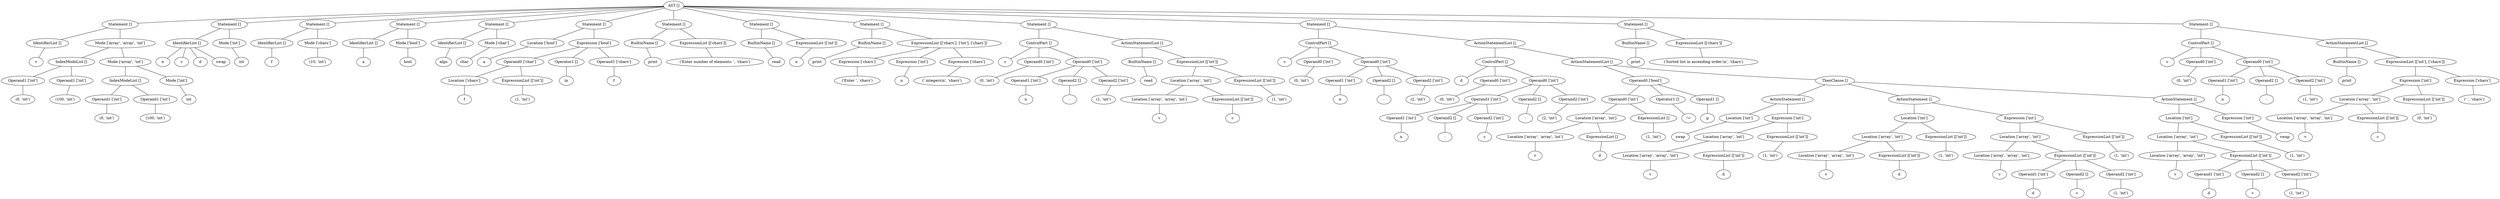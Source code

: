 graph G {
140476271164776 [label="AST []"];
140476266966544 [label="AST []"];
140476271164776 -- 140476266966544;
140476266966544 [label="Statement []"];
140476266966824 [label="Statement []"];
140476266966544 -- 140476266966824;
140476266966824 [label="IdentifierList []"];
12716776301722674682 [label=v];
140476266966824 -- 12716776301722674682;
140476266966432 [label="Statement []"];
140476266966544 -- 140476266966432;
140476266966432 [label="Mode ['array', 'array', 'int']"];
140476272428592 [label="Mode ['array', 'array', 'int']"];
140476266966432 -- 140476272428592;
140476272428592 [label="IndexModeList []"];
140476266966712 [label="IndexModeList []"];
140476272428592 -- 140476266966712;
140476266966712 [label="Operand1 ['int']"];
9901493286727026121 [label="(0, 'int')"];
140476266966712 -- 9901493286727026121;
140476272428368 [label="IndexModeList []"];
140476272428592 -- 140476272428368;
140476272428368 [label="Operand1 ['int']"];
12759710134091690954 [label="(100, 'int')"];
140476272428368 -- 12759710134091690954;
140476272430272 [label="Mode ['array', 'array', 'int']"];
140476266966432 -- 140476272430272;
140476272430272 [label="Mode ['array', 'int']"];
140476272429824 [label="Mode ['array', 'int']"];
140476272430272 -- 140476272429824;
140476272429824 [label="IndexModeList []"];
140476272429208 [label="IndexModeList []"];
140476272429824 -- 140476272429208;
140476272429208 [label="Operand1 ['int']"];
13002869406560879300 [label="(0, 'int')"];
140476272429208 -- 13002869406560879300;
140476272429656 [label="IndexModeList []"];
140476272429824 -- 140476272429656;
140476272429656 [label="Operand1 ['int']"];
12589007132053556574 [label="(100, 'int')"];
140476272429656 -- 12589007132053556574;
140476272429936 [label="Mode ['array', 'int']"];
140476272430272 -- 140476272429936;
140476272429936 [label="Mode ['int']"];
9886855035952605395 [label=int];
140476272429936 -- 9886855035952605395;
140476272428760 [label="AST []"];
140476271164776 -- 140476272428760;
140476272428760 [label="Statement []"];
140476272430216 [label="Statement []"];
140476272428760 -- 140476272430216;
140476272430216 [label="IdentifierList []"];
13255410656972286157 [label=n];
140476272430216 -- 13255410656972286157;
12596010791294832422 [label=c];
140476272430216 -- 12596010791294832422;
9463758470970952251 [label=d];
140476272430216 -- 9463758470970952251;
11873376432264046430 [label=swap];
140476272430216 -- 11873376432264046430;
140476272430720 [label="Statement []"];
140476272428760 -- 140476272430720;
140476272430720 [label="Mode ['int']"];
11813530038189583639 [label=int];
140476272430720 -- 11813530038189583639;
140476272430832 [label="AST []"];
140476271164776 -- 140476272430832;
140476272430832 [label="Statement []"];
140476266966656 [label="Statement []"];
140476272430832 -- 140476266966656;
140476266966656 [label="IdentifierList []"];
12392218696708112268 [label=f];
140476266966656 -- 12392218696708112268;
140476272430496 [label="Statement []"];
140476272430832 -- 140476272430496;
140476272430496 [label="Mode ['chars']"];
12760550887754042508 [label="(10, 'int')"];
140476272430496 -- 12760550887754042508;
140476271639576 [label="AST []"];
140476271164776 -- 140476271639576;
140476271639576 [label="Statement []"];
140476272430608 [label="Statement []"];
140476271639576 -- 140476272430608;
140476272430608 [label="IdentifierList []"];
11976723277590689275 [label=a];
140476272430608 -- 11976723277590689275;
140476271636608 [label="Statement []"];
140476271639576 -- 140476271636608;
140476271636608 [label="Mode ['bool']"];
10206048232850052298 [label=bool];
140476271636608 -- 10206048232850052298;
140476271636944 [label="AST []"];
140476271164776 -- 140476271636944;
140476271636944 [label="Statement []"];
140476272431000 [label="Statement []"];
140476271636944 -- 140476272431000;
140476272431000 [label="IdentifierList []"];
13814924301249075939 [label=algo];
140476272431000 -- 13814924301249075939;
140476271637112 [label="Statement []"];
140476271636944 -- 140476271637112;
140476271637112 [label="Mode ['char']"];
12787024447931113444 [label=char];
140476271637112 -- 12787024447931113444;
140476271638904 [label="AST []"];
140476271164776 -- 140476271638904;
140476271638904 [label="Statement []"];
140476271639800 [label="Statement []"];
140476271638904 -- 140476271639800;
140476271639800 [label="Location ['bool']"];
13234111930384755432 [label=a];
140476271639800 -- 13234111930384755432;
140476271638456 [label="Statement []"];
140476271638904 -- 140476271638456;
140476271638456 [label="Expression ['bool']"];
140476271637672 [label="Expression ['bool']"];
140476271638456 -- 140476271637672;
140476271637672 [label="Operand0 ['char']"];
140476271637504 [label="Operand0 ['char']"];
140476271637672 -- 140476271637504;
140476271637504 [label="Location ['chars']"];
10520967109214265487 [label=f];
140476271637504 -- 10520967109214265487;
140476271638008 [label="Operand0 ['char']"];
140476271637672 -- 140476271638008;
140476271638008 [label="ExpressionList [['int']]"];
13711386896876476058 [label="(1, 'int')"];
140476271638008 -- 13711386896876476058;
140476271638400 [label="Expression ['bool']"];
140476271638456 -- 140476271638400;
140476271638400 [label="Operator1 []"];
11572184701258765868 [label=in];
140476271638400 -- 11572184701258765868;
140476271638792 [label="Expression ['bool']"];
140476271638456 -- 140476271638792;
140476271638792 [label="Operand1 ['chars']"];
13361743056458750291 [label=f];
140476271638792 -- 13361743056458750291;
140476271639072 [label="AST []"];
140476271164776 -- 140476271639072;
140476271639072 [label="Statement []"];
140476268760480 [label="Statement []"];
140476271639072 -- 140476268760480;
140476268760480 [label="BuiltinName []"];
11693525666983339029 [label=print];
140476268760480 -- 11693525666983339029;
140476266857584 [label="Statement []"];
140476271639072 -- 140476266857584;
140476266857584 [label="ExpressionList [['chars']]"];
10805249197539295552 [label="('Enter number of elements: ', 'chars')"];
140476266857584 -- 10805249197539295552;
140476270352536 [label="AST []"];
140476271164776 -- 140476270352536;
140476270352536 [label="Statement []"];
140476271638680 [label="Statement []"];
140476270352536 -- 140476271638680;
140476271638680 [label="BuiltinName []"];
12875667741910011563 [label=read];
140476271638680 -- 12875667741910011563;
140476268123584 [label="Statement []"];
140476270352536 -- 140476268123584;
140476268123584 [label="ExpressionList [['int']]"];
13063631274127797047 [label=n];
140476268123584 -- 13063631274127797047;
140476266234208 [label="AST []"];
140476271164776 -- 140476266234208;
140476266234208 [label="Statement []"];
140476267146376 [label="Statement []"];
140476266234208 -- 140476267146376;
140476267146376 [label="BuiltinName []"];
11663836797492456882 [label=print];
140476267146376 -- 11663836797492456882;
140476268070952 [label="Statement []"];
140476266234208 -- 140476268070952;
140476268070952 [label="ExpressionList [['chars'], ['int'], ['chars']]"];
140476269432168 [label="ExpressionList [['chars'], ['int'], ['chars']]"];
140476268070952 -- 140476269432168;
140476269432168 [label="Expression ['chars']"];
10791982649915160786 [label="('Enter ', 'chars')"];
140476269432168 -- 10791982649915160786;
140476271499696 [label="ExpressionList [['chars'], ['int'], ['chars']]"];
140476268070952 -- 140476271499696;
140476271499696 [label="Expression ['int']"];
12775870648374483175 [label=n];
140476271499696 -- 12775870648374483175;
140476268070728 [label="ExpressionList [['chars'], ['int'], ['chars']]"];
140476268070952 -- 140476268070728;
140476268070728 [label="Expression ['chars']"];
12758945580660298893 [label="(' integers\\n', 'chars')"];
140476268070728 -- 12758945580660298893;
140476268071400 [label="AST []"];
140476271164776 -- 140476268071400;
140476268071400 [label="Statement []"];
140476269665136 [label="Statement []"];
140476268071400 -- 140476269665136;
140476269665136 [label="ControlPart []"];
10219201373617406565 [label=c];
140476269665136 -- 10219201373617406565;
140476268072464 [label="ControlPart []"];
140476269665136 -- 140476268072464;
140476268072464 [label="Operand0 ['int']"];
12220008060387146291 [label="(0, 'int')"];
140476268072464 -- 12220008060387146291;
140476268071008 [label="ControlPart []"];
140476269665136 -- 140476268071008;
140476268071008 [label="Operand0 ['int']"];
140476268071568 [label="Operand0 ['int']"];
140476268071008 -- 140476268071568;
140476268071568 [label="Operand1 ['int']"];
12430353649762763675 [label=n];
140476268071568 -- 12430353649762763675;
140476268071456 [label="Operand0 ['int']"];
140476268071008 -- 140476268071456;
140476268071456 [label="Operand2 []"];
11152448696531288353 [label="-"];
140476268071456 -- 11152448696531288353;
140476269662392 [label="Operand0 ['int']"];
140476268071008 -- 140476269662392;
140476269662392 [label="Operand2 ['int']"];
12168778192969740712 [label="(1, 'int')"];
140476269662392 -- 12168778192969740712;
140476267920912 [label="Statement []"];
140476268071400 -- 140476267920912;
140476267920912 [label="ActionStatementList []"];
140476268071120 [label="ActionStatementList []"];
140476267920912 -- 140476268071120;
140476268071120 [label="BuiltinName []"];
10223100682437164423 [label=read];
140476268071120 -- 10223100682437164423;
140476267921136 [label="ActionStatementList []"];
140476267920912 -- 140476267921136;
140476267921136 [label="ExpressionList [['int']]"];
140476268071792 [label="ExpressionList [['int']]"];
140476267921136 -- 140476268071792;
140476268071792 [label="Location ['array', 'int']"];
140476268071736 [label="Location ['array', 'int']"];
140476268071792 -- 140476268071736;
140476268071736 [label="Location ['array', 'array', 'int']"];
11474162754564821339 [label=v];
140476268071736 -- 11474162754564821339;
140476267920688 [label="Location ['array', 'int']"];
140476268071792 -- 140476267920688;
140476267920688 [label="ExpressionList [['int']]"];
11061477456907023236 [label=c];
140476267920688 -- 11061477456907023236;
140476267917496 [label="ExpressionList [['int']]"];
140476267921136 -- 140476267917496;
140476267917496 [label="ExpressionList [['int']]"];
11945835696218320293 [label="(1, 'int')"];
140476267917496 -- 11945835696218320293;
140476269602800 [label="AST []"];
140476271164776 -- 140476269602800;
140476269602800 [label="Statement []"];
140476269601288 [label="Statement []"];
140476269602800 -- 140476269601288;
140476269601288 [label="ControlPart []"];
11139219261564157372 [label=c];
140476269601288 -- 11139219261564157372;
140476269604088 [label="ControlPart []"];
140476269601288 -- 140476269604088;
140476269604088 [label="Operand0 ['int']"];
11463691656567997058 [label="(0, 'int')"];
140476269604088 -- 11463691656567997058;
140476270831992 [label="ControlPart []"];
140476269601288 -- 140476270831992;
140476270831992 [label="Operand0 ['int']"];
140476270833224 [label="Operand0 ['int']"];
140476270831992 -- 140476270833224;
140476270833224 [label="Operand1 ['int']"];
11340570286991379847 [label=n];
140476270833224 -- 11340570286991379847;
140476270832776 [label="Operand0 ['int']"];
140476270831992 -- 140476270832776;
140476270832776 [label="Operand2 []"];
10816206401297488183 [label="-"];
140476270832776 -- 10816206401297488183;
140476270832664 [label="Operand0 ['int']"];
140476270831992 -- 140476270832664;
140476270832664 [label="Operand2 ['int']"];
10752482601100986654 [label="(2, 'int')"];
140476270832664 -- 10752482601100986654;
140476270831152 [label="Statement []"];
140476269602800 -- 140476270831152;
140476270831152 [label="ActionStatementList []"];
140476270830760 [label="ActionStatementList []"];
140476270831152 -- 140476270830760;
140476270830760 [label="ControlPart []"];
13052018815132686978 [label=d];
140476270830760 -- 13052018815132686978;
140476270830424 [label="ControlPart []"];
140476270830760 -- 140476270830424;
140476270830424 [label="Operand0 ['int']"];
12640977376776042168 [label="(0, 'int')"];
140476270830424 -- 12640977376776042168;
140476270320608 [label="ControlPart []"];
140476270830760 -- 140476270320608;
140476270320608 [label="Operand0 ['int']"];
140476269582432 [label="Operand0 ['int']"];
140476270320608 -- 140476269582432;
140476269582432 [label="Operand1 ['int']"];
140476270444272 [label="Operand1 ['int']"];
140476269582432 -- 140476270444272;
140476270444272 [label="Operand1 ['int']"];
10797436694217317299 [label=n];
140476270444272 -- 10797436694217317299;
140476270444216 [label="Operand1 ['int']"];
140476269582432 -- 140476270444216;
140476270444216 [label="Operand2 []"];
11210878303468795809 [label="-"];
140476270444216 -- 11210878303468795809;
140476269580864 [label="Operand1 ['int']"];
140476269582432 -- 140476269580864;
140476269580864 [label="Operand2 ['int']"];
9227642756781924114 [label=c];
140476269580864 -- 9227642756781924114;
140476270444440 [label="Operand0 ['int']"];
140476270320608 -- 140476270444440;
140476270444440 [label="Operand2 []"];
10771209665837325533 [label="-"];
140476270444440 -- 10771209665837325533;
140476270317640 [label="Operand0 ['int']"];
140476270320608 -- 140476270317640;
140476270317640 [label="Operand2 ['int']"];
9382290781671840233 [label="(2, 'int')"];
140476270317640 -- 9382290781671840233;
140476270830648 [label="ActionStatementList []"];
140476270831152 -- 140476270830648;
140476270830648 [label="ActionStatementList []"];
140476270284584 [label="ActionStatementList []"];
140476270830648 -- 140476270284584;
140476270284584 [label="Operand0 ['bool']"];
140476272243488 [label="Operand0 ['bool']"];
140476270284584 -- 140476272243488;
140476272243488 [label="Operand0 ['int']"];
140476270830984 [label="Operand0 ['int']"];
140476272243488 -- 140476270830984;
140476270830984 [label="Location ['array', 'int']"];
140476270832496 [label="Location ['array', 'int']"];
140476270830984 -- 140476270832496;
140476270832496 [label="Location ['array', 'array', 'int']"];
10324035408799887750 [label=v];
140476270832496 -- 10324035408799887750;
140476266239256 [label="Location ['array', 'int']"];
140476270830984 -- 140476266239256;
140476266239256 [label="ExpressionList []"];
12966736427349272868 [label=d];
140476266239256 -- 12966736427349272868;
140476266240040 [label="Operand0 ['int']"];
140476272243488 -- 140476266240040;
140476266240040 [label="ExpressionList []"];
12983002439532499007 [label="(1, 'int')"];
140476266240040 -- 12983002439532499007;
140476272245000 [label="Operand0 ['bool']"];
140476270284584 -- 140476272245000;
140476272245000 [label="Operator1 []"];
13747376648880557912 [label="!="];
140476272245000 -- 13747376648880557912;
140476270283968 [label="Operand0 ['bool']"];
140476270284584 -- 140476270283968;
140476270283968 [label="Operand1 []"];
13542448763572387720 [label=g];
140476270283968 -- 13542448763572387720;
140476271161696 [label="ActionStatementList []"];
140476270830648 -- 140476271161696;
140476271161696 [label="ThenClause []"];
140476267869128 [label="ThenClause []"];
140476271161696 -- 140476267869128;
140476267869128 [label="ActionStatement []"];
140476270280888 [label="ActionStatement []"];
140476267869128 -- 140476270280888;
140476270280888 [label="Location ['int']"];
11160986968812461884 [label=swap];
140476270280888 -- 11160986968812461884;
140476268108992 [label="ActionStatement []"];
140476267869128 -- 140476268108992;
140476268108992 [label="Expression ['int']"];
140476270281616 [label="Expression ['int']"];
140476268108992 -- 140476270281616;
140476270281616 [label="Location ['array', 'int']"];
140476270284696 [label="Location ['array', 'int']"];
140476270281616 -- 140476270284696;
140476270284696 [label="Location ['array', 'array', 'int']"];
10250956948792892462 [label=v];
140476270284696 -- 10250956948792892462;
140476269680232 [label="Location ['array', 'int']"];
140476270281616 -- 140476269680232;
140476269680232 [label="ExpressionList [['int']]"];
10683421856613847649 [label=d];
140476269680232 -- 10683421856613847649;
140476267034496 [label="Expression ['int']"];
140476268108992 -- 140476267034496;
140476267034496 [label="ExpressionList [['int']]"];
13549883277912663865 [label="(1, 'int')"];
140476267034496 -- 13549883277912663865;
140476271161752 [label="ThenClause []"];
140476271161696 -- 140476271161752;
140476271161752 [label="ActionStatement []"];
140476267870024 [label="ActionStatement []"];
140476271161752 -- 140476267870024;
140476267870024 [label="Location ['int']"];
140476267869184 [label="Location ['int']"];
140476267870024 -- 140476267869184;
140476267869184 [label="Location ['array', 'int']"];
140476270283408 [label="Location ['array', 'int']"];
140476267869184 -- 140476270283408;
140476270283408 [label="Location ['array', 'array', 'int']"];
10196319339157477757 [label=v];
140476270283408 -- 10196319339157477757;
140476267869744 [label="Location ['array', 'int']"];
140476267869184 -- 140476267869744;
140476267869744 [label="ExpressionList [['int']]"];
10898381657824138779 [label=d];
140476267869744 -- 10898381657824138779;
140476267870360 [label="Location ['int']"];
140476267870024 -- 140476267870360;
140476267870360 [label="ExpressionList [['int']]"];
13072090600570784956 [label="(1, 'int')"];
140476267870360 -- 13072090600570784956;
140476271161584 [label="ActionStatement []"];
140476271161752 -- 140476271161584;
140476271161584 [label="Expression ['int']"];
140476267869968 [label="Expression ['int']"];
140476271161584 -- 140476267869968;
140476267869968 [label="Location ['array', 'int']"];
140476267870528 [label="Location ['array', 'int']"];
140476267869968 -- 140476267870528;
140476267870528 [label="Location ['array', 'array', 'int']"];
11341025213219108616 [label=v];
140476267870528 -- 11341025213219108616;
140476267871592 [label="Location ['array', 'int']"];
140476267869968 -- 140476267871592;
140476267871592 [label="ExpressionList [['int']]"];
140476267870920 [label="ExpressionList [['int']]"];
140476267871592 -- 140476267870920;
140476267870920 [label="Operand1 ['int']"];
11874805363825403176 [label=d];
140476267870920 -- 11874805363825403176;
140476267870976 [label="ExpressionList [['int']]"];
140476267871592 -- 140476267870976;
140476267870976 [label="Operand2 []"];
11987415139986633630 [label="+"];
140476267870976 -- 11987415139986633630;
140476267871368 [label="ExpressionList [['int']]"];
140476267871592 -- 140476267871368;
140476267871368 [label="Operand2 ['int']"];
11329363119863338211 [label="(1, 'int')"];
140476267871368 -- 11329363119863338211;
140476267872096 [label="Expression ['int']"];
140476271161584 -- 140476267872096;
140476267872096 [label="ExpressionList [['int']]"];
12555487256555144300 [label="(1, 'int')"];
140476267872096 -- 12555487256555144300;
140476271163992 [label="ThenClause []"];
140476271161696 -- 140476271163992;
140476271163992 [label="ActionStatement []"];
140476271162928 [label="ActionStatement []"];
140476271163992 -- 140476271162928;
140476271162928 [label="Location ['int']"];
140476271161472 [label="Location ['int']"];
140476271162928 -- 140476271161472;
140476271161472 [label="Location ['array', 'int']"];
140476268105968 [label="Location ['array', 'int']"];
140476271161472 -- 140476268105968;
140476268105968 [label="Location ['array', 'array', 'int']"];
10268260022081734944 [label=v];
140476268105968 -- 10268260022081734944;
140476271162760 [label="Location ['array', 'int']"];
140476271161472 -- 140476271162760;
140476271162760 [label="ExpressionList [['int']]"];
140476271162088 [label="ExpressionList [['int']]"];
140476271162760 -- 140476271162088;
140476271162088 [label="Operand1 ['int']"];
13755792928771431345 [label=d];
140476271162088 -- 13755792928771431345;
140476271162144 [label="ExpressionList [['int']]"];
140476271162760 -- 140476271162144;
140476271162144 [label="Operand2 []"];
12069176611526792535 [label="+"];
140476271162144 -- 12069176611526792535;
140476271162536 [label="ExpressionList [['int']]"];
140476271162760 -- 140476271162536;
140476271162536 [label="Operand2 ['int']"];
13706638379597617203 [label="(1, 'int')"];
140476271162536 -- 13706638379597617203;
140476271163264 [label="Location ['int']"];
140476271162928 -- 140476271163264;
140476271163264 [label="ExpressionList [['int']]"];
12966691761824666859 [label="(1, 'int')"];
140476271163264 -- 12966691761824666859;
140476271163824 [label="ActionStatement []"];
140476271163992 -- 140476271163824;
140476271163824 [label="Expression ['int']"];
12082022281213156312 [label=swap];
140476271163824 -- 12082022281213156312;
140476271163936 [label="AST []"];
140476271164776 -- 140476271163936;
140476271163936 [label="Statement []"];
140476269603696 [label="Statement []"];
140476271163936 -- 140476269603696;
140476269603696 [label="BuiltinName []"];
11835929412274269096 [label=print];
140476269603696 -- 11835929412274269096;
140476271164664 [label="Statement []"];
140476271163936 -- 140476271164664;
140476271164664 [label="ExpressionList [['chars']]"];
12319236927232927583 [label="('Sorted list in ascending order:\\n', 'chars')"];
140476271164664 -- 12319236927232927583;
140476271164328 [label="AST []"];
140476271164776 -- 140476271164328;
140476271164328 [label="Statement []"];
140476271165224 [label="Statement []"];
140476271164328 -- 140476271165224;
140476271165224 [label="ControlPart []"];
11889694374459724401 [label=c];
140476271165224 -- 11889694374459724401;
140476266873072 [label="ControlPart []"];
140476271165224 -- 140476266873072;
140476266873072 [label="Operand0 ['int']"];
9231437748793901300 [label="(0, 'int')"];
140476266873072 -- 9231437748793901300;
140476266873576 [label="ControlPart []"];
140476271165224 -- 140476266873576;
140476266873576 [label="Operand0 ['int']"];
140476266873464 [label="Operand0 ['int']"];
140476266873576 -- 140476266873464;
140476266873464 [label="Operand1 ['int']"];
11067131925151616183 [label=n];
140476266873464 -- 11067131925151616183;
140476266873520 [label="Operand0 ['int']"];
140476266873576 -- 140476266873520;
140476266873520 [label="Operand2 []"];
11072375626390886240 [label="-"];
140476266873520 -- 11072375626390886240;
140476266873912 [label="Operand0 ['int']"];
140476266873576 -- 140476266873912;
140476266873912 [label="Operand2 ['int']"];
9581608669427042319 [label="(1, 'int')"];
140476266873912 -- 9581608669427042319;
140476266874136 [label="Statement []"];
140476271164328 -- 140476266874136;
140476266874136 [label="ActionStatementList []"];
140476271165336 [label="ActionStatementList []"];
140476266874136 -- 140476271165336;
140476271165336 [label="BuiltinName []"];
13182239763490329700 [label=print];
140476271165336 -- 13182239763490329700;
140476266876320 [label="ActionStatementList []"];
140476266874136 -- 140476266876320;
140476266876320 [label="ExpressionList [['int'], ['chars']]"];
140476266875648 [label="ExpressionList [['int'], ['chars']]"];
140476266876320 -- 140476266875648;
140476266875648 [label="Expression ['int']"];
140476266872960 [label="Expression ['int']"];
140476266875648 -- 140476266872960;
140476266872960 [label="Location ['array', 'int']"];
140476266872904 [label="Location ['array', 'int']"];
140476266872960 -- 140476266872904;
140476266872904 [label="Location ['array', 'array', 'int']"];
9239691862234399262 [label=v];
140476266872904 -- 9239691862234399262;
140476266874696 [label="Location ['array', 'int']"];
140476266872960 -- 140476266874696;
140476266874696 [label="ExpressionList [['int']]"];
13250545588843089780 [label=c];
140476266874696 -- 13250545588843089780;
140476266875312 [label="Expression ['int']"];
140476266875648 -- 140476266875312;
140476266875312 [label="ExpressionList [['int']]"];
12489530243306497226 [label="(0, 'int')"];
140476266875312 -- 12489530243306497226;
140476266876264 [label="ExpressionList [['int'], ['chars']]"];
140476266876320 -- 140476266876264;
140476266876264 [label="Expression ['chars']"];
13380484896880060795 [label="(' ', 'chars')"];
140476266876264 -- 13380484896880060795;
}

